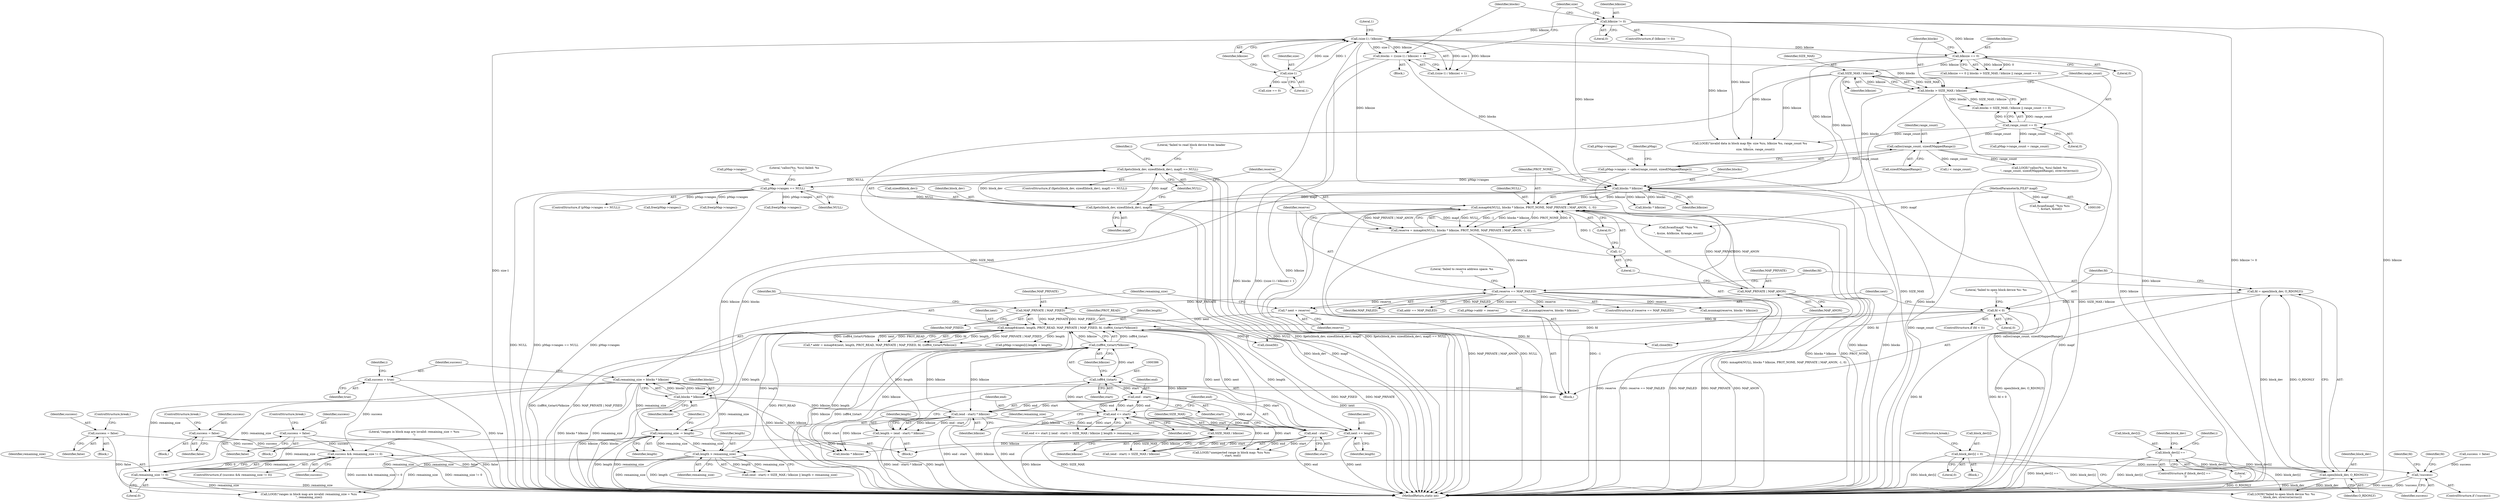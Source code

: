 digraph "0_Android_28a566f7731b4cb76d2a9ba16d997ac5aeb07dad@API" {
"1000428" [label="(Call,success && remaining_size != 0)"];
"1000369" [label="(Call,success = false)"];
"1000399" [label="(Call,success = false)"];
"1000307" [label="(Call,success = true)"];
"1000336" [label="(Call,success = false)"];
"1000430" [label="(Call,remaining_size != 0)"];
"1000424" [label="(Call,remaining_size -= length)"];
"1000376" [label="(Call,mmap64(next, length, PROT_READ, MAP_PRIVATE | MAP_FIXED, fd, ((off64_t)start)*blksize))"];
"1000297" [label="(Call,* next = reserve)"];
"1000253" [label="(Call,reserve == MAP_FAILED)"];
"1000238" [label="(Call,reserve = mmap64(NULL, blocks * blksize, PROT_NONE, MAP_PRIVATE | MAP_ANON, -1, 0))"];
"1000240" [label="(Call,mmap64(NULL, blocks * blksize, PROT_NONE, MAP_PRIVATE | MAP_ANON, -1, 0))"];
"1000221" [label="(Call,pMap->ranges == NULL)"];
"1000212" [label="(Call,pMap->ranges = calloc(range_count, sizeof(MappedRange)))"];
"1000216" [label="(Call,calloc(range_count, sizeof(MappedRange)))"];
"1000195" [label="(Call,range_count == 0)"];
"1000111" [label="(Call,fgets(block_dev, sizeof(block_dev), mapf) == NULL)"];
"1000112" [label="(Call,fgets(block_dev, sizeof(block_dev), mapf))"];
"1000101" [label="(MethodParameterIn,FILE* mapf)"];
"1000242" [label="(Call,blocks * blksize)"];
"1000171" [label="(Call,blocks = ((size-1) / blksize) + 1)"];
"1000174" [label="(Call,(size-1) / blksize)"];
"1000175" [label="(Call,size-1)"];
"1000167" [label="(Call,blksize != 0)"];
"1000190" [label="(Call,blocks > SIZE_MAX / blksize)"];
"1000192" [label="(Call,SIZE_MAX / blksize)"];
"1000186" [label="(Call,blksize == 0)"];
"1000246" [label="(Call,MAP_PRIVATE | MAP_ANON)"];
"1000249" [label="(Call,-1)"];
"1000421" [label="(Call,next += length)"];
"1000341" [label="(Call,length = (end - start) * blksize)"];
"1000343" [label="(Call,(end - start) * blksize)"];
"1000344" [label="(Call,end - start)"];
"1000355" [label="(Call,end - start)"];
"1000350" [label="(Call,end <= start)"];
"1000385" [label="(Call,(off64_t)start)"];
"1000303" [label="(Call,blocks * blksize)"];
"1000384" [label="(Call,((off64_t)start)*blksize)"];
"1000358" [label="(Call,SIZE_MAX / blksize)"];
"1000361" [label="(Call,length > remaining_size)"];
"1000301" [label="(Call,remaining_size = blocks * blksize)"];
"1000380" [label="(Call,MAP_PRIVATE | MAP_FIXED)"];
"1000275" [label="(Call,fd < 0)"];
"1000269" [label="(Call,fd = open(block_dev, O_RDONLY))"];
"1000271" [label="(Call,open(block_dev, O_RDONLY))"];
"1000142" [label="(Call,block_dev[i] = 0)"];
"1000136" [label="(Call,block_dev[i] == '\n')"];
"1000441" [label="(Call,!success)"];
"1000182" [label="(Call,size == 0)"];
"1000242" [label="(Call,blocks * blksize)"];
"1000385" [label="(Call,(off64_t)start)"];
"1000243" [label="(Identifier,blocks)"];
"1000349" [label="(Call,end <= start || (end - start) > SIZE_MAX / blksize || length > remaining_size)"];
"1000220" [label="(ControlStructure,if (pMap->ranges == NULL))"];
"1000445" [label="(Identifier,fd)"];
"1000258" [label="(Literal,\"failed to reserve address space: %s\n\")"];
"1000314" [label="(Call,i < range_count)"];
"1000186" [label="(Call,blksize == 0)"];
"1000362" [label="(Identifier,length)"];
"1000273" [label="(Identifier,O_RDONLY)"];
"1000422" [label="(Identifier,next)"];
"1000212" [label="(Call,pMap->ranges = calloc(range_count, sizeof(MappedRange)))"];
"1000137" [label="(Call,block_dev[i])"];
"1000270" [label="(Identifier,fd)"];
"1000381" [label="(Identifier,MAP_PRIVATE)"];
"1000301" [label="(Call,remaining_size = blocks * blksize)"];
"1000380" [label="(Call,MAP_PRIVATE | MAP_FIXED)"];
"1000117" [label="(Identifier,NULL)"];
"1000213" [label="(Call,pMap->ranges)"];
"1000277" [label="(Literal,0)"];
"1000141" [label="(Block,)"];
"1000271" [label="(Call,open(block_dev, O_RDONLY))"];
"1000390" [label="(Call,addr == MAP_FAILED)"];
"1000346" [label="(Identifier,start)"];
"1000460" [label="(Call,pMap->addr = reserve)"];
"1000441" [label="(Call,!success)"];
"1000146" [label="(Literal,0)"];
"1000217" [label="(Identifier,range_count)"];
"1000402" [label="(ControlStructure,break;)"];
"1000240" [label="(Call,mmap64(NULL, blocks * blksize, PROT_NONE, MAP_PRIVATE | MAP_ANON, -1, 0))"];
"1000178" [label="(Identifier,blksize)"];
"1000344" [label="(Call,end - start)"];
"1000304" [label="(Identifier,blocks)"];
"1000228" [label="(Literal,\"calloc(%u, %zu) failed: %s\n\")"];
"1000275" [label="(Call,fd < 0)"];
"1000241" [label="(Identifier,NULL)"];
"1000116" [label="(Identifier,mapf)"];
"1000426" [label="(Identifier,length)"];
"1000195" [label="(Call,range_count == 0)"];
"1000179" [label="(Literal,1)"];
"1000176" [label="(Identifier,size)"];
"1000114" [label="(Call,sizeof(block_dev))"];
"1000170" [label="(Block,)"];
"1000356" [label="(Identifier,end)"];
"1000431" [label="(Identifier,remaining_size)"];
"1000379" [label="(Identifier,PROT_READ)"];
"1000352" [label="(Identifier,start)"];
"1000227" [label="(Call,LOGE(\"calloc(%u, %zu) failed: %s\n\", range_count, sizeof(MappedRange), strerror(errno)))"];
"1000144" [label="(Identifier,block_dev)"];
"1000126" [label="(Identifier,i)"];
"1000319" [label="(Block,)"];
"1000247" [label="(Identifier,MAP_PRIVATE)"];
"1000401" [label="(Identifier,false)"];
"1000177" [label="(Literal,1)"];
"1000446" [label="(Call,munmap(reserve, blocks * blksize))"];
"1000297" [label="(Call,* next = reserve)"];
"1000371" [label="(Identifier,false)"];
"1000252" [label="(ControlStructure,if (reserve == MAP_FAILED))"];
"1000167" [label="(Call,blksize != 0)"];
"1000143" [label="(Call,block_dev[i])"];
"1000458" [label="(Call,close(fd))"];
"1000248" [label="(Identifier,MAP_ANON)"];
"1000171" [label="(Call,blocks = ((size-1) / blksize) + 1)"];
"1000189" [label="(Call,blocks > SIZE_MAX / blksize || range_count == 0)"];
"1000251" [label="(Literal,0)"];
"1000120" [label="(Literal,\"failed to read block device from header\n\")"];
"1000432" [label="(Literal,0)"];
"1000142" [label="(Call,block_dev[i] = 0)"];
"1000136" [label="(Call,block_dev[i] == '\n')"];
"1000309" [label="(Identifier,true)"];
"1000216" [label="(Call,calloc(range_count, sizeof(MappedRange)))"];
"1000308" [label="(Identifier,success)"];
"1000169" [label="(Literal,0)"];
"1000245" [label="(Identifier,PROT_NONE)"];
"1000341" [label="(Call,length = (end - start) * blksize)"];
"1000168" [label="(Identifier,blksize)"];
"1000423" [label="(Identifier,length)"];
"1000451" [label="(Call,free(pMap->ranges))"];
"1000428" [label="(Call,success && remaining_size != 0)"];
"1000400" [label="(Identifier,success)"];
"1000244" [label="(Identifier,blksize)"];
"1000383" [label="(Identifier,fd)"];
"1000272" [label="(Identifier,block_dev)"];
"1000365" [label="(Call,LOGE(\"unexpected range in block map: %zu %zu\n\", start, end))"];
"1000192" [label="(Call,SIZE_MAX / blksize)"];
"1000343" [label="(Call,(end - start) * blksize)"];
"1000361" [label="(Call,length > remaining_size)"];
"1000378" [label="(Identifier,length)"];
"1000351" [label="(Identifier,end)"];
"1000425" [label="(Identifier,remaining_size)"];
"1000318" [label="(Identifier,i)"];
"1000444" [label="(Call,close(fd))"];
"1000279" [label="(Call,LOGW(\"failed to open block device %s: %s\n\", block_dev, strerror(errno)))"];
"1000387" [label="(Identifier,start)"];
"1000175" [label="(Call,size-1)"];
"1000370" [label="(Identifier,success)"];
"1000250" [label="(Literal,1)"];
"1000437" [label="(Call,success = false)"];
"1000427" [label="(ControlStructure,if (success && remaining_size != 0))"];
"1000345" [label="(Identifier,end)"];
"1000475" [label="(MethodReturn,static int)"];
"1000360" [label="(Identifier,blksize)"];
"1000372" [label="(ControlStructure,break;)"];
"1000249" [label="(Call,-1)"];
"1000222" [label="(Call,pMap->ranges)"];
"1000448" [label="(Call,blocks * blksize)"];
"1000303" [label="(Call,blocks * blksize)"];
"1000111" [label="(Call,fgets(block_dev, sizeof(block_dev), mapf) == NULL)"];
"1000110" [label="(ControlStructure,if (fgets(block_dev, sizeof(block_dev), mapf) == NULL))"];
"1000305" [label="(Identifier,blksize)"];
"1000190" [label="(Call,blocks > SIZE_MAX / blksize)"];
"1000359" [label="(Identifier,SIZE_MAX)"];
"1000337" [label="(Identifier,success)"];
"1000101" [label="(MethodParameterIn,FILE* mapf)"];
"1000147" [label="(ControlStructure,break;)"];
"1000289" [label="(Call,free(pMap->ranges))"];
"1000354" [label="(Call,(end - start) > SIZE_MAX / blksize)"];
"1000393" [label="(Block,)"];
"1000376" [label="(Call,mmap64(next, length, PROT_READ, MAP_PRIVATE | MAP_FIXED, fd, ((off64_t)start)*blksize))"];
"1000299" [label="(Identifier,reserve)"];
"1000183" [label="(Identifier,size)"];
"1000133" [label="(Identifier,i)"];
"1000421" [label="(Call,next += length)"];
"1000103" [label="(Block,)"];
"1000347" [label="(Identifier,blksize)"];
"1000269" [label="(Call,fd = open(block_dev, O_RDONLY))"];
"1000253" [label="(Call,reserve == MAP_FAILED)"];
"1000338" [label="(Identifier,false)"];
"1000358" [label="(Call,SIZE_MAX / blksize)"];
"1000274" [label="(ControlStructure,if (fd < 0))"];
"1000280" [label="(Literal,\"failed to open block device %s: %s\n\")"];
"1000174" [label="(Call,(size-1) / blksize)"];
"1000276" [label="(Identifier,fd)"];
"1000150" [label="(Call,fscanf(mapf, \"%zu %u\n%u\n\", &size, &blksize, &range_count))"];
"1000336" [label="(Call,success = false)"];
"1000384" [label="(Call,((off64_t)start)*blksize)"];
"1000342" [label="(Identifier,length)"];
"1000324" [label="(Call,fscanf(mapf, \"%zu %zu\n\", &start, &end))"];
"1000369" [label="(Call,success = false)"];
"1000364" [label="(Block,)"];
"1000254" [label="(Identifier,reserve)"];
"1000197" [label="(Literal,0)"];
"1000166" [label="(ControlStructure,if (blksize != 0))"];
"1000388" [label="(Identifier,blksize)"];
"1000188" [label="(Literal,0)"];
"1000307" [label="(Call,success = true)"];
"1000382" [label="(Identifier,MAP_FIXED)"];
"1000196" [label="(Identifier,range_count)"];
"1000355" [label="(Call,end - start)"];
"1000374" [label="(Call,* addr = mmap64(next, length, PROT_READ, MAP_PRIVATE | MAP_FIXED, fd, ((off64_t)start)*blksize))"];
"1000221" [label="(Call,pMap->ranges == NULL)"];
"1000246" [label="(Call,MAP_PRIVATE | MAP_ANON)"];
"1000191" [label="(Identifier,blocks)"];
"1000424" [label="(Call,remaining_size -= length)"];
"1000223" [label="(Identifier,pMap)"];
"1000194" [label="(Identifier,blksize)"];
"1000332" [label="(Block,)"];
"1000284" [label="(Call,munmap(reserve, blocks * blksize))"];
"1000225" [label="(Identifier,NULL)"];
"1000140" [label="(Literal,'\n')"];
"1000286" [label="(Call,blocks * blksize)"];
"1000113" [label="(Identifier,block_dev)"];
"1000353" [label="(Call,(end - start) > SIZE_MAX / blksize || length > remaining_size)"];
"1000135" [label="(ControlStructure,if (block_dev[i] == '\n'))"];
"1000298" [label="(Identifier,next)"];
"1000312" [label="(Identifier,i)"];
"1000207" [label="(Call,pMap->range_count = range_count)"];
"1000187" [label="(Identifier,blksize)"];
"1000377" [label="(Identifier,next)"];
"1000112" [label="(Call,fgets(block_dev, sizeof(block_dev), mapf))"];
"1000255" [label="(Identifier,MAP_FAILED)"];
"1000429" [label="(Identifier,success)"];
"1000350" [label="(Call,end <= start)"];
"1000399" [label="(Call,success = false)"];
"1000434" [label="(Call,LOGE(\"ranges in block map are invalid: remaining_size = %zu\n\", remaining_size))"];
"1000238" [label="(Call,reserve = mmap64(NULL, blocks * blksize, PROT_NONE, MAP_PRIVATE | MAP_ANON, -1, 0))"];
"1000430" [label="(Call,remaining_size != 0)"];
"1000412" [label="(Call,pMap->ranges[i].length = length)"];
"1000261" [label="(Call,free(pMap->ranges))"];
"1000357" [label="(Identifier,start)"];
"1000218" [label="(Call,sizeof(MappedRange))"];
"1000173" [label="(Call,((size-1) / blksize) + 1)"];
"1000440" [label="(ControlStructure,if (!success))"];
"1000339" [label="(ControlStructure,break;)"];
"1000459" [label="(Identifier,fd)"];
"1000442" [label="(Identifier,success)"];
"1000172" [label="(Identifier,blocks)"];
"1000199" [label="(Call,LOGE(\"invalid data in block map file: size %zu, blksize %u, range_count %u\n\",\n             size, blksize, range_count))"];
"1000193" [label="(Identifier,SIZE_MAX)"];
"1000185" [label="(Call,blksize == 0 || blocks > SIZE_MAX / blksize || range_count == 0)"];
"1000435" [label="(Literal,\"ranges in block map are invalid: remaining_size = %zu\n\")"];
"1000302" [label="(Identifier,remaining_size)"];
"1000239" [label="(Identifier,reserve)"];
"1000363" [label="(Identifier,remaining_size)"];
"1000428" -> "1000427"  [label="AST: "];
"1000428" -> "1000429"  [label="CFG: "];
"1000428" -> "1000430"  [label="CFG: "];
"1000429" -> "1000428"  [label="AST: "];
"1000430" -> "1000428"  [label="AST: "];
"1000435" -> "1000428"  [label="CFG: "];
"1000442" -> "1000428"  [label="CFG: "];
"1000428" -> "1000475"  [label="DDG: success && remaining_size != 0"];
"1000428" -> "1000475"  [label="DDG: remaining_size != 0"];
"1000369" -> "1000428"  [label="DDG: success"];
"1000399" -> "1000428"  [label="DDG: success"];
"1000307" -> "1000428"  [label="DDG: success"];
"1000336" -> "1000428"  [label="DDG: success"];
"1000430" -> "1000428"  [label="DDG: remaining_size"];
"1000430" -> "1000428"  [label="DDG: 0"];
"1000428" -> "1000441"  [label="DDG: success"];
"1000369" -> "1000364"  [label="AST: "];
"1000369" -> "1000371"  [label="CFG: "];
"1000370" -> "1000369"  [label="AST: "];
"1000371" -> "1000369"  [label="AST: "];
"1000372" -> "1000369"  [label="CFG: "];
"1000369" -> "1000475"  [label="DDG: false"];
"1000399" -> "1000393"  [label="AST: "];
"1000399" -> "1000401"  [label="CFG: "];
"1000400" -> "1000399"  [label="AST: "];
"1000401" -> "1000399"  [label="AST: "];
"1000402" -> "1000399"  [label="CFG: "];
"1000399" -> "1000475"  [label="DDG: false"];
"1000307" -> "1000103"  [label="AST: "];
"1000307" -> "1000309"  [label="CFG: "];
"1000308" -> "1000307"  [label="AST: "];
"1000309" -> "1000307"  [label="AST: "];
"1000312" -> "1000307"  [label="CFG: "];
"1000307" -> "1000475"  [label="DDG: true"];
"1000336" -> "1000332"  [label="AST: "];
"1000336" -> "1000338"  [label="CFG: "];
"1000337" -> "1000336"  [label="AST: "];
"1000338" -> "1000336"  [label="AST: "];
"1000339" -> "1000336"  [label="CFG: "];
"1000336" -> "1000475"  [label="DDG: false"];
"1000430" -> "1000432"  [label="CFG: "];
"1000431" -> "1000430"  [label="AST: "];
"1000432" -> "1000430"  [label="AST: "];
"1000430" -> "1000475"  [label="DDG: remaining_size"];
"1000424" -> "1000430"  [label="DDG: remaining_size"];
"1000301" -> "1000430"  [label="DDG: remaining_size"];
"1000361" -> "1000430"  [label="DDG: remaining_size"];
"1000430" -> "1000434"  [label="DDG: remaining_size"];
"1000424" -> "1000319"  [label="AST: "];
"1000424" -> "1000426"  [label="CFG: "];
"1000425" -> "1000424"  [label="AST: "];
"1000426" -> "1000424"  [label="AST: "];
"1000318" -> "1000424"  [label="CFG: "];
"1000424" -> "1000475"  [label="DDG: length"];
"1000424" -> "1000475"  [label="DDG: remaining_size"];
"1000424" -> "1000361"  [label="DDG: remaining_size"];
"1000376" -> "1000424"  [label="DDG: length"];
"1000301" -> "1000424"  [label="DDG: remaining_size"];
"1000361" -> "1000424"  [label="DDG: remaining_size"];
"1000424" -> "1000434"  [label="DDG: remaining_size"];
"1000376" -> "1000374"  [label="AST: "];
"1000376" -> "1000384"  [label="CFG: "];
"1000377" -> "1000376"  [label="AST: "];
"1000378" -> "1000376"  [label="AST: "];
"1000379" -> "1000376"  [label="AST: "];
"1000380" -> "1000376"  [label="AST: "];
"1000383" -> "1000376"  [label="AST: "];
"1000384" -> "1000376"  [label="AST: "];
"1000374" -> "1000376"  [label="CFG: "];
"1000376" -> "1000475"  [label="DDG: next"];
"1000376" -> "1000475"  [label="DDG: ((off64_t)start)*blksize"];
"1000376" -> "1000475"  [label="DDG: MAP_PRIVATE | MAP_FIXED"];
"1000376" -> "1000475"  [label="DDG: PROT_READ"];
"1000376" -> "1000475"  [label="DDG: length"];
"1000376" -> "1000374"  [label="DDG: fd"];
"1000376" -> "1000374"  [label="DDG: length"];
"1000376" -> "1000374"  [label="DDG: MAP_PRIVATE | MAP_FIXED"];
"1000376" -> "1000374"  [label="DDG: ((off64_t)start)*blksize"];
"1000376" -> "1000374"  [label="DDG: next"];
"1000376" -> "1000374"  [label="DDG: PROT_READ"];
"1000297" -> "1000376"  [label="DDG: next"];
"1000421" -> "1000376"  [label="DDG: next"];
"1000341" -> "1000376"  [label="DDG: length"];
"1000361" -> "1000376"  [label="DDG: length"];
"1000380" -> "1000376"  [label="DDG: MAP_PRIVATE"];
"1000380" -> "1000376"  [label="DDG: MAP_FIXED"];
"1000275" -> "1000376"  [label="DDG: fd"];
"1000384" -> "1000376"  [label="DDG: (off64_t)start"];
"1000384" -> "1000376"  [label="DDG: blksize"];
"1000376" -> "1000412"  [label="DDG: length"];
"1000376" -> "1000421"  [label="DDG: length"];
"1000376" -> "1000421"  [label="DDG: next"];
"1000376" -> "1000444"  [label="DDG: fd"];
"1000376" -> "1000458"  [label="DDG: fd"];
"1000297" -> "1000103"  [label="AST: "];
"1000297" -> "1000299"  [label="CFG: "];
"1000298" -> "1000297"  [label="AST: "];
"1000299" -> "1000297"  [label="AST: "];
"1000302" -> "1000297"  [label="CFG: "];
"1000297" -> "1000475"  [label="DDG: next"];
"1000253" -> "1000297"  [label="DDG: reserve"];
"1000253" -> "1000252"  [label="AST: "];
"1000253" -> "1000255"  [label="CFG: "];
"1000254" -> "1000253"  [label="AST: "];
"1000255" -> "1000253"  [label="AST: "];
"1000258" -> "1000253"  [label="CFG: "];
"1000270" -> "1000253"  [label="CFG: "];
"1000253" -> "1000475"  [label="DDG: reserve == MAP_FAILED"];
"1000253" -> "1000475"  [label="DDG: MAP_FAILED"];
"1000253" -> "1000475"  [label="DDG: reserve"];
"1000238" -> "1000253"  [label="DDG: reserve"];
"1000253" -> "1000284"  [label="DDG: reserve"];
"1000253" -> "1000390"  [label="DDG: MAP_FAILED"];
"1000253" -> "1000446"  [label="DDG: reserve"];
"1000253" -> "1000460"  [label="DDG: reserve"];
"1000238" -> "1000103"  [label="AST: "];
"1000238" -> "1000240"  [label="CFG: "];
"1000239" -> "1000238"  [label="AST: "];
"1000240" -> "1000238"  [label="AST: "];
"1000254" -> "1000238"  [label="CFG: "];
"1000238" -> "1000475"  [label="DDG: mmap64(NULL, blocks * blksize, PROT_NONE, MAP_PRIVATE | MAP_ANON, -1, 0)"];
"1000240" -> "1000238"  [label="DDG: NULL"];
"1000240" -> "1000238"  [label="DDG: -1"];
"1000240" -> "1000238"  [label="DDG: blocks * blksize"];
"1000240" -> "1000238"  [label="DDG: PROT_NONE"];
"1000240" -> "1000238"  [label="DDG: 0"];
"1000240" -> "1000238"  [label="DDG: MAP_PRIVATE | MAP_ANON"];
"1000240" -> "1000251"  [label="CFG: "];
"1000241" -> "1000240"  [label="AST: "];
"1000242" -> "1000240"  [label="AST: "];
"1000245" -> "1000240"  [label="AST: "];
"1000246" -> "1000240"  [label="AST: "];
"1000249" -> "1000240"  [label="AST: "];
"1000251" -> "1000240"  [label="AST: "];
"1000240" -> "1000475"  [label="DDG: blocks * blksize"];
"1000240" -> "1000475"  [label="DDG: PROT_NONE"];
"1000240" -> "1000475"  [label="DDG: MAP_PRIVATE | MAP_ANON"];
"1000240" -> "1000475"  [label="DDG: NULL"];
"1000240" -> "1000475"  [label="DDG: -1"];
"1000221" -> "1000240"  [label="DDG: NULL"];
"1000242" -> "1000240"  [label="DDG: blocks"];
"1000242" -> "1000240"  [label="DDG: blksize"];
"1000246" -> "1000240"  [label="DDG: MAP_PRIVATE"];
"1000246" -> "1000240"  [label="DDG: MAP_ANON"];
"1000249" -> "1000240"  [label="DDG: 1"];
"1000221" -> "1000220"  [label="AST: "];
"1000221" -> "1000225"  [label="CFG: "];
"1000222" -> "1000221"  [label="AST: "];
"1000225" -> "1000221"  [label="AST: "];
"1000228" -> "1000221"  [label="CFG: "];
"1000239" -> "1000221"  [label="CFG: "];
"1000221" -> "1000475"  [label="DDG: NULL"];
"1000221" -> "1000475"  [label="DDG: pMap->ranges == NULL"];
"1000221" -> "1000475"  [label="DDG: pMap->ranges"];
"1000212" -> "1000221"  [label="DDG: pMap->ranges"];
"1000111" -> "1000221"  [label="DDG: NULL"];
"1000221" -> "1000261"  [label="DDG: pMap->ranges"];
"1000221" -> "1000289"  [label="DDG: pMap->ranges"];
"1000221" -> "1000451"  [label="DDG: pMap->ranges"];
"1000212" -> "1000103"  [label="AST: "];
"1000212" -> "1000216"  [label="CFG: "];
"1000213" -> "1000212"  [label="AST: "];
"1000216" -> "1000212"  [label="AST: "];
"1000223" -> "1000212"  [label="CFG: "];
"1000212" -> "1000475"  [label="DDG: calloc(range_count, sizeof(MappedRange))"];
"1000216" -> "1000212"  [label="DDG: range_count"];
"1000216" -> "1000218"  [label="CFG: "];
"1000217" -> "1000216"  [label="AST: "];
"1000218" -> "1000216"  [label="AST: "];
"1000216" -> "1000475"  [label="DDG: range_count"];
"1000195" -> "1000216"  [label="DDG: range_count"];
"1000216" -> "1000227"  [label="DDG: range_count"];
"1000216" -> "1000314"  [label="DDG: range_count"];
"1000195" -> "1000189"  [label="AST: "];
"1000195" -> "1000197"  [label="CFG: "];
"1000196" -> "1000195"  [label="AST: "];
"1000197" -> "1000195"  [label="AST: "];
"1000189" -> "1000195"  [label="CFG: "];
"1000195" -> "1000189"  [label="DDG: range_count"];
"1000195" -> "1000189"  [label="DDG: 0"];
"1000195" -> "1000199"  [label="DDG: range_count"];
"1000195" -> "1000207"  [label="DDG: range_count"];
"1000111" -> "1000110"  [label="AST: "];
"1000111" -> "1000117"  [label="CFG: "];
"1000112" -> "1000111"  [label="AST: "];
"1000117" -> "1000111"  [label="AST: "];
"1000120" -> "1000111"  [label="CFG: "];
"1000126" -> "1000111"  [label="CFG: "];
"1000111" -> "1000475"  [label="DDG: NULL"];
"1000111" -> "1000475"  [label="DDG: fgets(block_dev, sizeof(block_dev), mapf)"];
"1000111" -> "1000475"  [label="DDG: fgets(block_dev, sizeof(block_dev), mapf) == NULL"];
"1000112" -> "1000111"  [label="DDG: block_dev"];
"1000112" -> "1000111"  [label="DDG: mapf"];
"1000112" -> "1000116"  [label="CFG: "];
"1000113" -> "1000112"  [label="AST: "];
"1000114" -> "1000112"  [label="AST: "];
"1000116" -> "1000112"  [label="AST: "];
"1000117" -> "1000112"  [label="CFG: "];
"1000112" -> "1000475"  [label="DDG: block_dev"];
"1000112" -> "1000475"  [label="DDG: mapf"];
"1000101" -> "1000112"  [label="DDG: mapf"];
"1000112" -> "1000150"  [label="DDG: mapf"];
"1000101" -> "1000100"  [label="AST: "];
"1000101" -> "1000475"  [label="DDG: mapf"];
"1000101" -> "1000150"  [label="DDG: mapf"];
"1000101" -> "1000324"  [label="DDG: mapf"];
"1000242" -> "1000244"  [label="CFG: "];
"1000243" -> "1000242"  [label="AST: "];
"1000244" -> "1000242"  [label="AST: "];
"1000245" -> "1000242"  [label="CFG: "];
"1000242" -> "1000475"  [label="DDG: blksize"];
"1000242" -> "1000475"  [label="DDG: blocks"];
"1000171" -> "1000242"  [label="DDG: blocks"];
"1000190" -> "1000242"  [label="DDG: blocks"];
"1000174" -> "1000242"  [label="DDG: blksize"];
"1000167" -> "1000242"  [label="DDG: blksize"];
"1000186" -> "1000242"  [label="DDG: blksize"];
"1000192" -> "1000242"  [label="DDG: blksize"];
"1000242" -> "1000286"  [label="DDG: blocks"];
"1000242" -> "1000286"  [label="DDG: blksize"];
"1000242" -> "1000303"  [label="DDG: blocks"];
"1000242" -> "1000303"  [label="DDG: blksize"];
"1000171" -> "1000170"  [label="AST: "];
"1000171" -> "1000173"  [label="CFG: "];
"1000172" -> "1000171"  [label="AST: "];
"1000173" -> "1000171"  [label="AST: "];
"1000183" -> "1000171"  [label="CFG: "];
"1000171" -> "1000475"  [label="DDG: blocks"];
"1000171" -> "1000475"  [label="DDG: ((size-1) / blksize) + 1"];
"1000174" -> "1000171"  [label="DDG: size-1"];
"1000174" -> "1000171"  [label="DDG: blksize"];
"1000171" -> "1000190"  [label="DDG: blocks"];
"1000174" -> "1000173"  [label="AST: "];
"1000174" -> "1000178"  [label="CFG: "];
"1000175" -> "1000174"  [label="AST: "];
"1000178" -> "1000174"  [label="AST: "];
"1000179" -> "1000174"  [label="CFG: "];
"1000174" -> "1000475"  [label="DDG: blksize"];
"1000174" -> "1000475"  [label="DDG: size-1"];
"1000174" -> "1000173"  [label="DDG: size-1"];
"1000174" -> "1000173"  [label="DDG: blksize"];
"1000175" -> "1000174"  [label="DDG: size"];
"1000175" -> "1000174"  [label="DDG: 1"];
"1000167" -> "1000174"  [label="DDG: blksize"];
"1000174" -> "1000186"  [label="DDG: blksize"];
"1000174" -> "1000199"  [label="DDG: blksize"];
"1000175" -> "1000177"  [label="CFG: "];
"1000176" -> "1000175"  [label="AST: "];
"1000177" -> "1000175"  [label="AST: "];
"1000178" -> "1000175"  [label="CFG: "];
"1000175" -> "1000182"  [label="DDG: size"];
"1000167" -> "1000166"  [label="AST: "];
"1000167" -> "1000169"  [label="CFG: "];
"1000168" -> "1000167"  [label="AST: "];
"1000169" -> "1000167"  [label="AST: "];
"1000172" -> "1000167"  [label="CFG: "];
"1000183" -> "1000167"  [label="CFG: "];
"1000167" -> "1000475"  [label="DDG: blksize"];
"1000167" -> "1000475"  [label="DDG: blksize != 0"];
"1000167" -> "1000186"  [label="DDG: blksize"];
"1000167" -> "1000199"  [label="DDG: blksize"];
"1000190" -> "1000189"  [label="AST: "];
"1000190" -> "1000192"  [label="CFG: "];
"1000191" -> "1000190"  [label="AST: "];
"1000192" -> "1000190"  [label="AST: "];
"1000196" -> "1000190"  [label="CFG: "];
"1000189" -> "1000190"  [label="CFG: "];
"1000190" -> "1000475"  [label="DDG: blocks"];
"1000190" -> "1000475"  [label="DDG: SIZE_MAX / blksize"];
"1000190" -> "1000189"  [label="DDG: blocks"];
"1000190" -> "1000189"  [label="DDG: SIZE_MAX / blksize"];
"1000192" -> "1000190"  [label="DDG: SIZE_MAX"];
"1000192" -> "1000190"  [label="DDG: blksize"];
"1000192" -> "1000194"  [label="CFG: "];
"1000193" -> "1000192"  [label="AST: "];
"1000194" -> "1000192"  [label="AST: "];
"1000192" -> "1000475"  [label="DDG: blksize"];
"1000192" -> "1000475"  [label="DDG: SIZE_MAX"];
"1000186" -> "1000192"  [label="DDG: blksize"];
"1000192" -> "1000199"  [label="DDG: blksize"];
"1000192" -> "1000358"  [label="DDG: SIZE_MAX"];
"1000186" -> "1000185"  [label="AST: "];
"1000186" -> "1000188"  [label="CFG: "];
"1000187" -> "1000186"  [label="AST: "];
"1000188" -> "1000186"  [label="AST: "];
"1000191" -> "1000186"  [label="CFG: "];
"1000185" -> "1000186"  [label="CFG: "];
"1000186" -> "1000475"  [label="DDG: blksize"];
"1000186" -> "1000185"  [label="DDG: blksize"];
"1000186" -> "1000185"  [label="DDG: 0"];
"1000186" -> "1000199"  [label="DDG: blksize"];
"1000246" -> "1000248"  [label="CFG: "];
"1000247" -> "1000246"  [label="AST: "];
"1000248" -> "1000246"  [label="AST: "];
"1000250" -> "1000246"  [label="CFG: "];
"1000246" -> "1000475"  [label="DDG: MAP_ANON"];
"1000246" -> "1000475"  [label="DDG: MAP_PRIVATE"];
"1000246" -> "1000380"  [label="DDG: MAP_PRIVATE"];
"1000249" -> "1000250"  [label="CFG: "];
"1000250" -> "1000249"  [label="AST: "];
"1000251" -> "1000249"  [label="CFG: "];
"1000421" -> "1000319"  [label="AST: "];
"1000421" -> "1000423"  [label="CFG: "];
"1000422" -> "1000421"  [label="AST: "];
"1000423" -> "1000421"  [label="AST: "];
"1000425" -> "1000421"  [label="CFG: "];
"1000421" -> "1000475"  [label="DDG: next"];
"1000341" -> "1000319"  [label="AST: "];
"1000341" -> "1000343"  [label="CFG: "];
"1000342" -> "1000341"  [label="AST: "];
"1000343" -> "1000341"  [label="AST: "];
"1000351" -> "1000341"  [label="CFG: "];
"1000341" -> "1000475"  [label="DDG: (end - start) * blksize"];
"1000341" -> "1000475"  [label="DDG: length"];
"1000343" -> "1000341"  [label="DDG: end - start"];
"1000343" -> "1000341"  [label="DDG: blksize"];
"1000341" -> "1000361"  [label="DDG: length"];
"1000343" -> "1000347"  [label="CFG: "];
"1000344" -> "1000343"  [label="AST: "];
"1000347" -> "1000343"  [label="AST: "];
"1000343" -> "1000475"  [label="DDG: end - start"];
"1000343" -> "1000475"  [label="DDG: blksize"];
"1000344" -> "1000343"  [label="DDG: end"];
"1000344" -> "1000343"  [label="DDG: start"];
"1000303" -> "1000343"  [label="DDG: blksize"];
"1000384" -> "1000343"  [label="DDG: blksize"];
"1000343" -> "1000358"  [label="DDG: blksize"];
"1000343" -> "1000384"  [label="DDG: blksize"];
"1000343" -> "1000448"  [label="DDG: blksize"];
"1000344" -> "1000346"  [label="CFG: "];
"1000345" -> "1000344"  [label="AST: "];
"1000346" -> "1000344"  [label="AST: "];
"1000347" -> "1000344"  [label="CFG: "];
"1000355" -> "1000344"  [label="DDG: end"];
"1000350" -> "1000344"  [label="DDG: end"];
"1000385" -> "1000344"  [label="DDG: start"];
"1000344" -> "1000350"  [label="DDG: end"];
"1000344" -> "1000350"  [label="DDG: start"];
"1000355" -> "1000354"  [label="AST: "];
"1000355" -> "1000357"  [label="CFG: "];
"1000356" -> "1000355"  [label="AST: "];
"1000357" -> "1000355"  [label="AST: "];
"1000359" -> "1000355"  [label="CFG: "];
"1000355" -> "1000475"  [label="DDG: end"];
"1000355" -> "1000354"  [label="DDG: end"];
"1000355" -> "1000354"  [label="DDG: start"];
"1000350" -> "1000355"  [label="DDG: end"];
"1000350" -> "1000355"  [label="DDG: start"];
"1000355" -> "1000365"  [label="DDG: start"];
"1000355" -> "1000365"  [label="DDG: end"];
"1000355" -> "1000385"  [label="DDG: start"];
"1000350" -> "1000349"  [label="AST: "];
"1000350" -> "1000352"  [label="CFG: "];
"1000351" -> "1000350"  [label="AST: "];
"1000352" -> "1000350"  [label="AST: "];
"1000356" -> "1000350"  [label="CFG: "];
"1000349" -> "1000350"  [label="CFG: "];
"1000350" -> "1000475"  [label="DDG: end"];
"1000350" -> "1000349"  [label="DDG: end"];
"1000350" -> "1000349"  [label="DDG: start"];
"1000350" -> "1000365"  [label="DDG: start"];
"1000350" -> "1000365"  [label="DDG: end"];
"1000350" -> "1000385"  [label="DDG: start"];
"1000385" -> "1000384"  [label="AST: "];
"1000385" -> "1000387"  [label="CFG: "];
"1000386" -> "1000385"  [label="AST: "];
"1000387" -> "1000385"  [label="AST: "];
"1000388" -> "1000385"  [label="CFG: "];
"1000385" -> "1000475"  [label="DDG: start"];
"1000385" -> "1000384"  [label="DDG: start"];
"1000303" -> "1000301"  [label="AST: "];
"1000303" -> "1000305"  [label="CFG: "];
"1000304" -> "1000303"  [label="AST: "];
"1000305" -> "1000303"  [label="AST: "];
"1000301" -> "1000303"  [label="CFG: "];
"1000303" -> "1000475"  [label="DDG: blocks"];
"1000303" -> "1000475"  [label="DDG: blksize"];
"1000303" -> "1000301"  [label="DDG: blocks"];
"1000303" -> "1000301"  [label="DDG: blksize"];
"1000303" -> "1000448"  [label="DDG: blocks"];
"1000303" -> "1000448"  [label="DDG: blksize"];
"1000384" -> "1000388"  [label="CFG: "];
"1000388" -> "1000384"  [label="AST: "];
"1000384" -> "1000475"  [label="DDG: blksize"];
"1000384" -> "1000475"  [label="DDG: (off64_t)start"];
"1000358" -> "1000384"  [label="DDG: blksize"];
"1000384" -> "1000448"  [label="DDG: blksize"];
"1000358" -> "1000354"  [label="AST: "];
"1000358" -> "1000360"  [label="CFG: "];
"1000359" -> "1000358"  [label="AST: "];
"1000360" -> "1000358"  [label="AST: "];
"1000354" -> "1000358"  [label="CFG: "];
"1000358" -> "1000475"  [label="DDG: blksize"];
"1000358" -> "1000475"  [label="DDG: SIZE_MAX"];
"1000358" -> "1000354"  [label="DDG: SIZE_MAX"];
"1000358" -> "1000354"  [label="DDG: blksize"];
"1000358" -> "1000448"  [label="DDG: blksize"];
"1000361" -> "1000353"  [label="AST: "];
"1000361" -> "1000363"  [label="CFG: "];
"1000362" -> "1000361"  [label="AST: "];
"1000363" -> "1000361"  [label="AST: "];
"1000353" -> "1000361"  [label="CFG: "];
"1000361" -> "1000475"  [label="DDG: length"];
"1000361" -> "1000475"  [label="DDG: remaining_size"];
"1000361" -> "1000353"  [label="DDG: length"];
"1000361" -> "1000353"  [label="DDG: remaining_size"];
"1000301" -> "1000361"  [label="DDG: remaining_size"];
"1000361" -> "1000434"  [label="DDG: remaining_size"];
"1000301" -> "1000103"  [label="AST: "];
"1000302" -> "1000301"  [label="AST: "];
"1000308" -> "1000301"  [label="CFG: "];
"1000301" -> "1000475"  [label="DDG: blocks * blksize"];
"1000301" -> "1000475"  [label="DDG: remaining_size"];
"1000301" -> "1000434"  [label="DDG: remaining_size"];
"1000380" -> "1000382"  [label="CFG: "];
"1000381" -> "1000380"  [label="AST: "];
"1000382" -> "1000380"  [label="AST: "];
"1000383" -> "1000380"  [label="CFG: "];
"1000380" -> "1000475"  [label="DDG: MAP_FIXED"];
"1000380" -> "1000475"  [label="DDG: MAP_PRIVATE"];
"1000275" -> "1000274"  [label="AST: "];
"1000275" -> "1000277"  [label="CFG: "];
"1000276" -> "1000275"  [label="AST: "];
"1000277" -> "1000275"  [label="AST: "];
"1000280" -> "1000275"  [label="CFG: "];
"1000298" -> "1000275"  [label="CFG: "];
"1000275" -> "1000475"  [label="DDG: fd < 0"];
"1000275" -> "1000475"  [label="DDG: fd"];
"1000269" -> "1000275"  [label="DDG: fd"];
"1000275" -> "1000444"  [label="DDG: fd"];
"1000275" -> "1000458"  [label="DDG: fd"];
"1000269" -> "1000103"  [label="AST: "];
"1000269" -> "1000271"  [label="CFG: "];
"1000270" -> "1000269"  [label="AST: "];
"1000271" -> "1000269"  [label="AST: "];
"1000276" -> "1000269"  [label="CFG: "];
"1000269" -> "1000475"  [label="DDG: open(block_dev, O_RDONLY)"];
"1000271" -> "1000269"  [label="DDG: block_dev"];
"1000271" -> "1000269"  [label="DDG: O_RDONLY"];
"1000271" -> "1000273"  [label="CFG: "];
"1000272" -> "1000271"  [label="AST: "];
"1000273" -> "1000271"  [label="AST: "];
"1000271" -> "1000475"  [label="DDG: O_RDONLY"];
"1000271" -> "1000475"  [label="DDG: block_dev"];
"1000142" -> "1000271"  [label="DDG: block_dev[i]"];
"1000136" -> "1000271"  [label="DDG: block_dev[i]"];
"1000271" -> "1000279"  [label="DDG: block_dev"];
"1000142" -> "1000141"  [label="AST: "];
"1000142" -> "1000146"  [label="CFG: "];
"1000143" -> "1000142"  [label="AST: "];
"1000146" -> "1000142"  [label="AST: "];
"1000147" -> "1000142"  [label="CFG: "];
"1000142" -> "1000475"  [label="DDG: block_dev[i]"];
"1000142" -> "1000279"  [label="DDG: block_dev[i]"];
"1000136" -> "1000135"  [label="AST: "];
"1000136" -> "1000140"  [label="CFG: "];
"1000137" -> "1000136"  [label="AST: "];
"1000140" -> "1000136"  [label="AST: "];
"1000144" -> "1000136"  [label="CFG: "];
"1000133" -> "1000136"  [label="CFG: "];
"1000136" -> "1000475"  [label="DDG: block_dev[i] == '\n'"];
"1000136" -> "1000475"  [label="DDG: block_dev[i]"];
"1000136" -> "1000279"  [label="DDG: block_dev[i]"];
"1000441" -> "1000440"  [label="AST: "];
"1000441" -> "1000442"  [label="CFG: "];
"1000442" -> "1000441"  [label="AST: "];
"1000445" -> "1000441"  [label="CFG: "];
"1000459" -> "1000441"  [label="CFG: "];
"1000441" -> "1000475"  [label="DDG: success"];
"1000441" -> "1000475"  [label="DDG: !success"];
"1000437" -> "1000441"  [label="DDG: success"];
}
